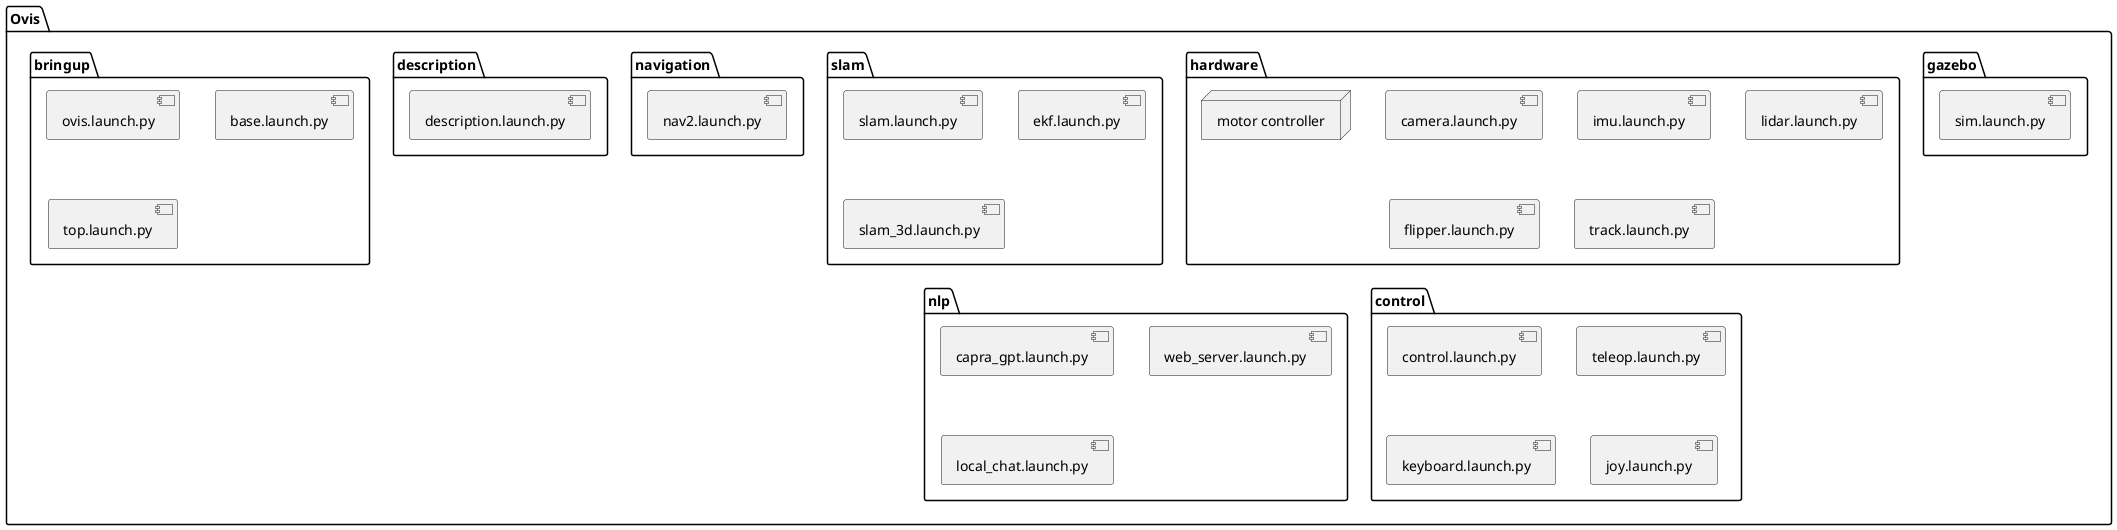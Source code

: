 @startuml

folder "Ovis" as ovis {
    [gazebo]
    [hardware]
    [slam]
    [navigation]
    [description]
    [bringup]
    [control]
    [nlp]
}

package "Ovis control" as control {
    [control.launch.py]
    [teleop.launch.py]
    [keyboard.launch.py]
    [joy.launch.py]
}

package "Natural Language Processing" as nlp {
    [capra_gpt.launch.py]
    [web_server.launch.py]
    [local_chat.launch.py]
}

package "Ovis hardware" as hardware {
    [camera.launch.py]
    [imu.launch.py]
    [lidar.launch.py]
    [flipper.launch.py]
    [track.launch.py]
    node "motor controller" as motor {
    }
}

package "Ovis description" as description {
    [description.launch.py]
}

package "Ovis Gazebo" as gazebo {
    [sim.launch.py]
}

package "Ovis Bringup" as bringup {
    [ovis.launch.py]
    [base.launch.py]
    [top.launch.py]
}

package "Ovis Navigation" as navigation {
    [nav2.launch.py]
}

package "Ovis SLAM" as slam {
    [slam.launch.py]
    [ekf.launch.py]
    [slam_3d.launch.py]
}

@enduml
